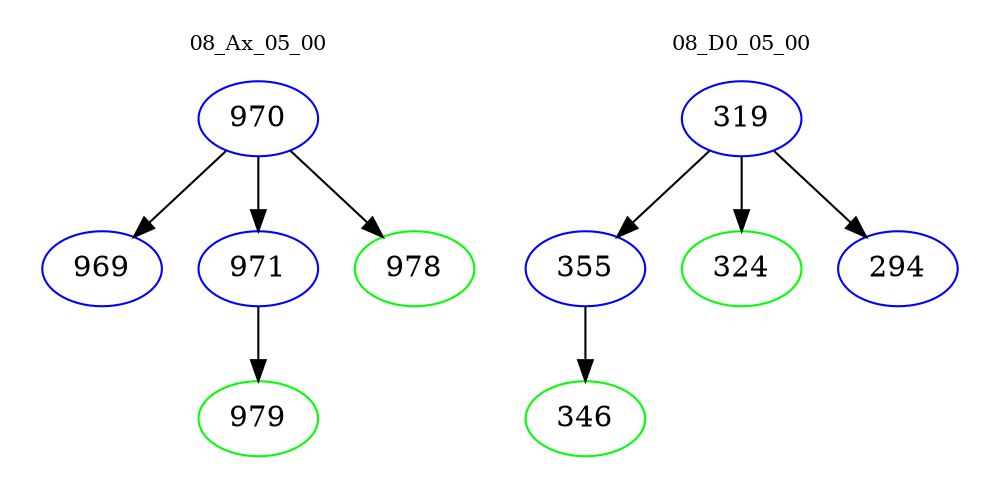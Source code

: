 digraph{
subgraph cluster_0 {
color = white
label = "08_Ax_05_00";
fontsize=10;
T0_970 [label="970", color="blue"]
T0_970 -> T0_969 [color="black"]
T0_969 [label="969", color="blue"]
T0_970 -> T0_971 [color="black"]
T0_971 [label="971", color="blue"]
T0_971 -> T0_979 [color="black"]
T0_979 [label="979", color="green"]
T0_970 -> T0_978 [color="black"]
T0_978 [label="978", color="green"]
}
subgraph cluster_1 {
color = white
label = "08_D0_05_00";
fontsize=10;
T1_319 [label="319", color="blue"]
T1_319 -> T1_355 [color="black"]
T1_355 [label="355", color="blue"]
T1_355 -> T1_346 [color="black"]
T1_346 [label="346", color="green"]
T1_319 -> T1_324 [color="black"]
T1_324 [label="324", color="green"]
T1_319 -> T1_294 [color="black"]
T1_294 [label="294", color="blue"]
}
}
